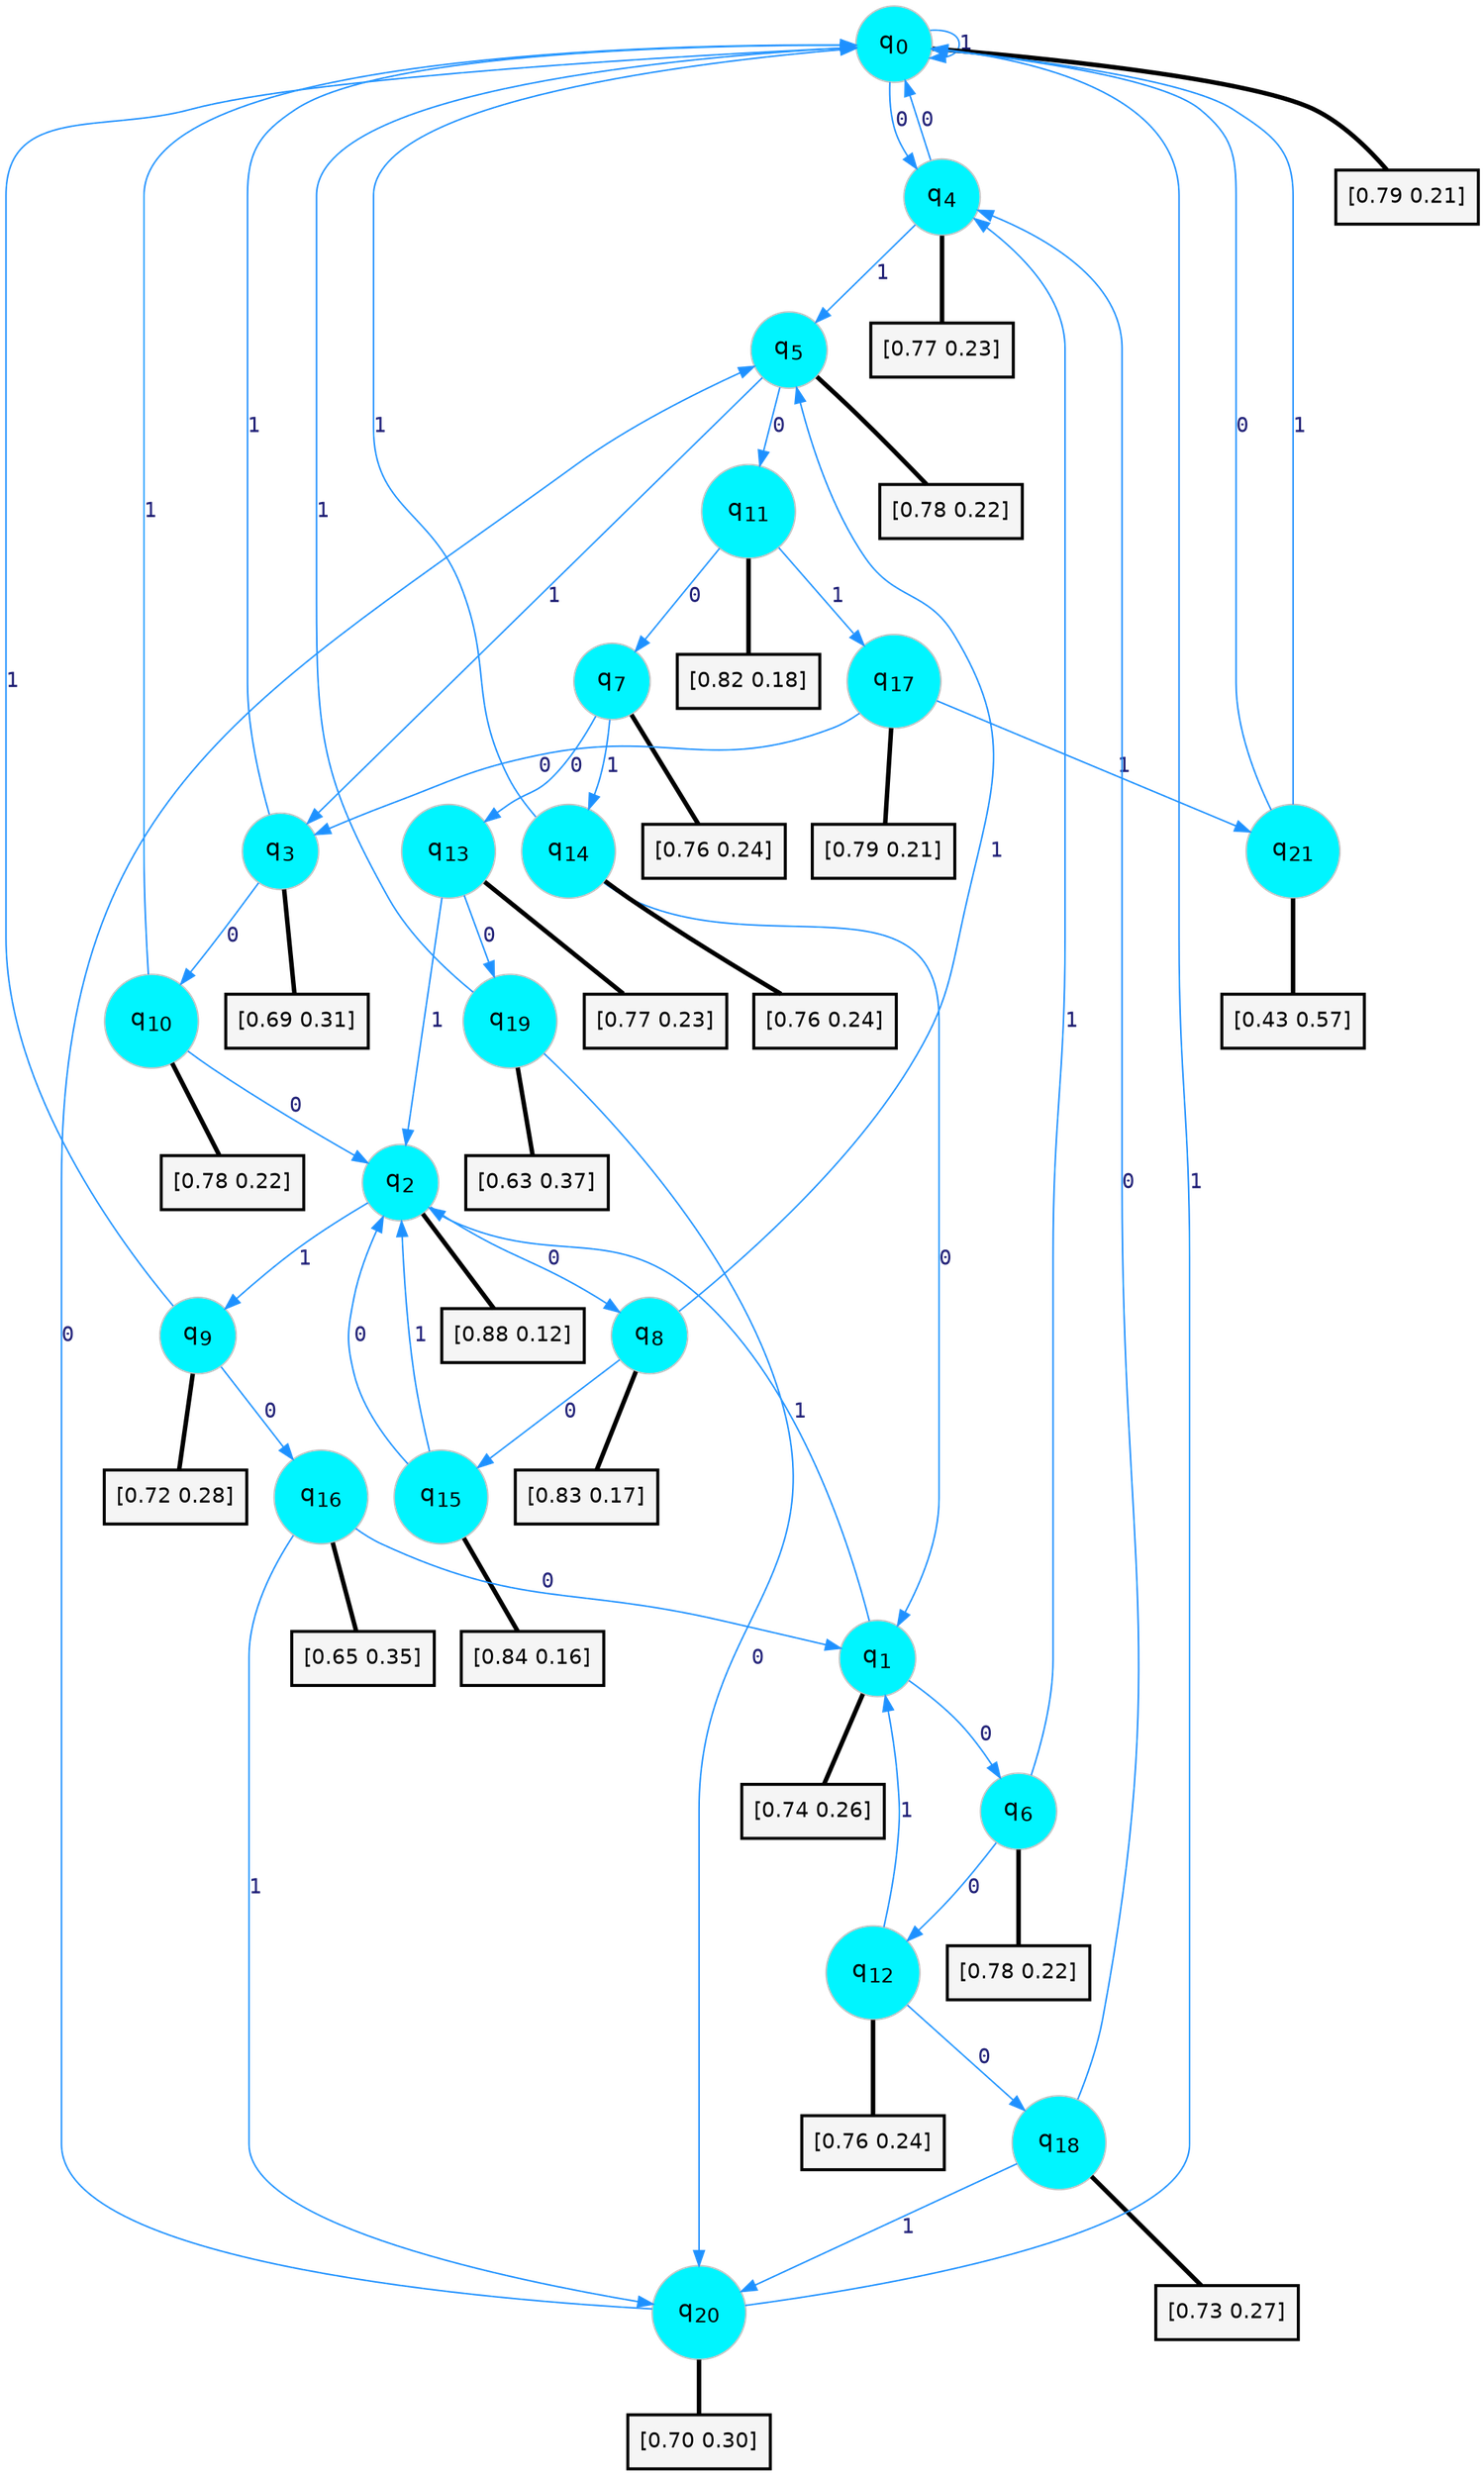 digraph G {
graph [
bgcolor=transparent, dpi=300, rankdir=TD, size="40,25"];
node [
color=gray, fillcolor=turquoise1, fontcolor=black, fontname=Helvetica, fontsize=16, fontweight=bold, shape=circle, style=filled];
edge [
arrowsize=1, color=dodgerblue1, fontcolor=midnightblue, fontname=courier, fontweight=bold, penwidth=1, style=solid, weight=20];
0[label=<q<SUB>0</SUB>>];
1[label=<q<SUB>1</SUB>>];
2[label=<q<SUB>2</SUB>>];
3[label=<q<SUB>3</SUB>>];
4[label=<q<SUB>4</SUB>>];
5[label=<q<SUB>5</SUB>>];
6[label=<q<SUB>6</SUB>>];
7[label=<q<SUB>7</SUB>>];
8[label=<q<SUB>8</SUB>>];
9[label=<q<SUB>9</SUB>>];
10[label=<q<SUB>10</SUB>>];
11[label=<q<SUB>11</SUB>>];
12[label=<q<SUB>12</SUB>>];
13[label=<q<SUB>13</SUB>>];
14[label=<q<SUB>14</SUB>>];
15[label=<q<SUB>15</SUB>>];
16[label=<q<SUB>16</SUB>>];
17[label=<q<SUB>17</SUB>>];
18[label=<q<SUB>18</SUB>>];
19[label=<q<SUB>19</SUB>>];
20[label=<q<SUB>20</SUB>>];
21[label=<q<SUB>21</SUB>>];
22[label="[0.79 0.21]", shape=box,fontcolor=black, fontname=Helvetica, fontsize=14, penwidth=2, fillcolor=whitesmoke,color=black];
23[label="[0.74 0.26]", shape=box,fontcolor=black, fontname=Helvetica, fontsize=14, penwidth=2, fillcolor=whitesmoke,color=black];
24[label="[0.88 0.12]", shape=box,fontcolor=black, fontname=Helvetica, fontsize=14, penwidth=2, fillcolor=whitesmoke,color=black];
25[label="[0.69 0.31]", shape=box,fontcolor=black, fontname=Helvetica, fontsize=14, penwidth=2, fillcolor=whitesmoke,color=black];
26[label="[0.77 0.23]", shape=box,fontcolor=black, fontname=Helvetica, fontsize=14, penwidth=2, fillcolor=whitesmoke,color=black];
27[label="[0.78 0.22]", shape=box,fontcolor=black, fontname=Helvetica, fontsize=14, penwidth=2, fillcolor=whitesmoke,color=black];
28[label="[0.78 0.22]", shape=box,fontcolor=black, fontname=Helvetica, fontsize=14, penwidth=2, fillcolor=whitesmoke,color=black];
29[label="[0.76 0.24]", shape=box,fontcolor=black, fontname=Helvetica, fontsize=14, penwidth=2, fillcolor=whitesmoke,color=black];
30[label="[0.83 0.17]", shape=box,fontcolor=black, fontname=Helvetica, fontsize=14, penwidth=2, fillcolor=whitesmoke,color=black];
31[label="[0.72 0.28]", shape=box,fontcolor=black, fontname=Helvetica, fontsize=14, penwidth=2, fillcolor=whitesmoke,color=black];
32[label="[0.78 0.22]", shape=box,fontcolor=black, fontname=Helvetica, fontsize=14, penwidth=2, fillcolor=whitesmoke,color=black];
33[label="[0.82 0.18]", shape=box,fontcolor=black, fontname=Helvetica, fontsize=14, penwidth=2, fillcolor=whitesmoke,color=black];
34[label="[0.76 0.24]", shape=box,fontcolor=black, fontname=Helvetica, fontsize=14, penwidth=2, fillcolor=whitesmoke,color=black];
35[label="[0.77 0.23]", shape=box,fontcolor=black, fontname=Helvetica, fontsize=14, penwidth=2, fillcolor=whitesmoke,color=black];
36[label="[0.76 0.24]", shape=box,fontcolor=black, fontname=Helvetica, fontsize=14, penwidth=2, fillcolor=whitesmoke,color=black];
37[label="[0.84 0.16]", shape=box,fontcolor=black, fontname=Helvetica, fontsize=14, penwidth=2, fillcolor=whitesmoke,color=black];
38[label="[0.65 0.35]", shape=box,fontcolor=black, fontname=Helvetica, fontsize=14, penwidth=2, fillcolor=whitesmoke,color=black];
39[label="[0.79 0.21]", shape=box,fontcolor=black, fontname=Helvetica, fontsize=14, penwidth=2, fillcolor=whitesmoke,color=black];
40[label="[0.73 0.27]", shape=box,fontcolor=black, fontname=Helvetica, fontsize=14, penwidth=2, fillcolor=whitesmoke,color=black];
41[label="[0.63 0.37]", shape=box,fontcolor=black, fontname=Helvetica, fontsize=14, penwidth=2, fillcolor=whitesmoke,color=black];
42[label="[0.70 0.30]", shape=box,fontcolor=black, fontname=Helvetica, fontsize=14, penwidth=2, fillcolor=whitesmoke,color=black];
43[label="[0.43 0.57]", shape=box,fontcolor=black, fontname=Helvetica, fontsize=14, penwidth=2, fillcolor=whitesmoke,color=black];
0->4 [label=0];
0->0 [label=1];
0->22 [arrowhead=none, penwidth=3,color=black];
1->6 [label=0];
1->2 [label=1];
1->23 [arrowhead=none, penwidth=3,color=black];
2->8 [label=0];
2->9 [label=1];
2->24 [arrowhead=none, penwidth=3,color=black];
3->10 [label=0];
3->0 [label=1];
3->25 [arrowhead=none, penwidth=3,color=black];
4->0 [label=0];
4->5 [label=1];
4->26 [arrowhead=none, penwidth=3,color=black];
5->11 [label=0];
5->3 [label=1];
5->27 [arrowhead=none, penwidth=3,color=black];
6->12 [label=0];
6->4 [label=1];
6->28 [arrowhead=none, penwidth=3,color=black];
7->13 [label=0];
7->14 [label=1];
7->29 [arrowhead=none, penwidth=3,color=black];
8->15 [label=0];
8->5 [label=1];
8->30 [arrowhead=none, penwidth=3,color=black];
9->16 [label=0];
9->0 [label=1];
9->31 [arrowhead=none, penwidth=3,color=black];
10->2 [label=0];
10->0 [label=1];
10->32 [arrowhead=none, penwidth=3,color=black];
11->7 [label=0];
11->17 [label=1];
11->33 [arrowhead=none, penwidth=3,color=black];
12->18 [label=0];
12->1 [label=1];
12->34 [arrowhead=none, penwidth=3,color=black];
13->19 [label=0];
13->2 [label=1];
13->35 [arrowhead=none, penwidth=3,color=black];
14->1 [label=0];
14->0 [label=1];
14->36 [arrowhead=none, penwidth=3,color=black];
15->2 [label=0];
15->2 [label=1];
15->37 [arrowhead=none, penwidth=3,color=black];
16->1 [label=0];
16->20 [label=1];
16->38 [arrowhead=none, penwidth=3,color=black];
17->3 [label=0];
17->21 [label=1];
17->39 [arrowhead=none, penwidth=3,color=black];
18->4 [label=0];
18->20 [label=1];
18->40 [arrowhead=none, penwidth=3,color=black];
19->20 [label=0];
19->0 [label=1];
19->41 [arrowhead=none, penwidth=3,color=black];
20->5 [label=0];
20->0 [label=1];
20->42 [arrowhead=none, penwidth=3,color=black];
21->0 [label=0];
21->0 [label=1];
21->43 [arrowhead=none, penwidth=3,color=black];
}
